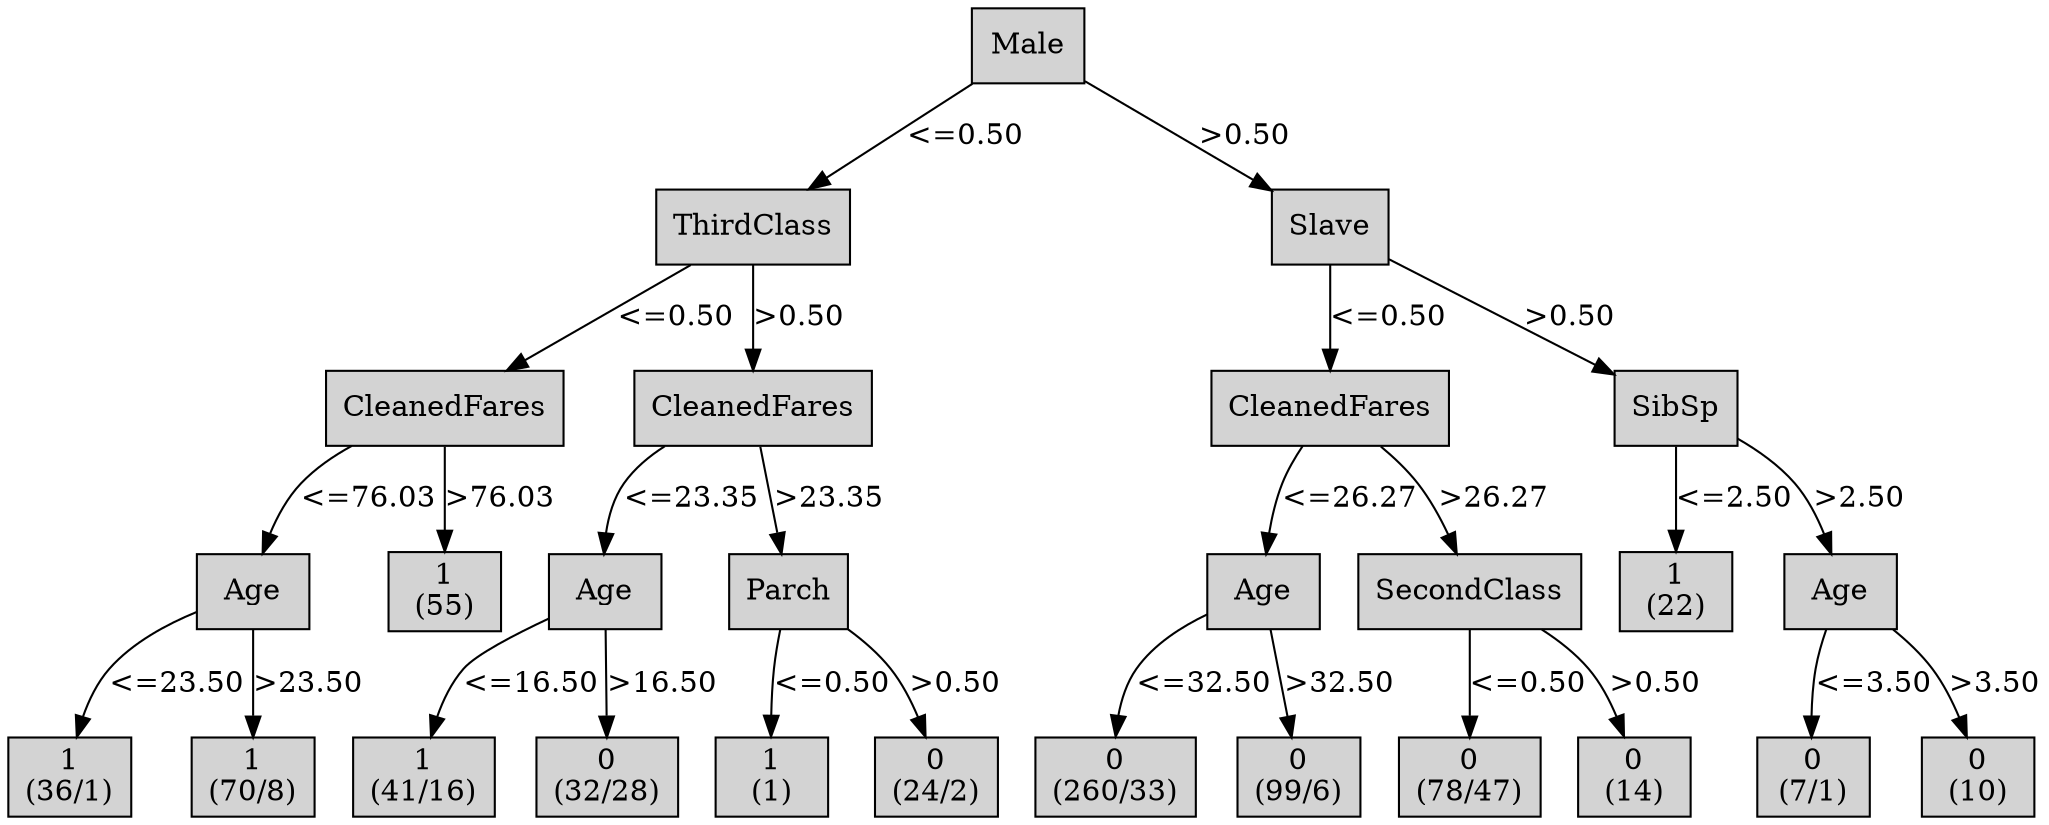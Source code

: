 digraph ID3_Tree {
"0" [shape=box, style=filled, label="Male
", weight=1]
"1" [shape=box, style=filled, label="ThirdClass
", weight=2]
0 -> 1 [ label = "<=0.50"];
"2" [shape=box, style=filled, label="CleanedFares
", weight=3]
1 -> 2 [ label = "<=0.50"];
"3" [shape=box, style=filled, label="Age
", weight=4]
2 -> 3 [ label = "<=76.03"];
"4" [shape=box, style=filled, label="1
(36/1)
", weight=5]
3 -> 4 [ label = "<=23.50"];
"5" [shape=box, style=filled, label="1
(70/8)
", weight=5]
3 -> 5 [ label = ">23.50"];
"6" [shape=box, style=filled, label="1
(55)
", weight=4]
2 -> 6 [ label = ">76.03"];
"7" [shape=box, style=filled, label="CleanedFares
", weight=3]
1 -> 7 [ label = ">0.50"];
"8" [shape=box, style=filled, label="Age
", weight=4]
7 -> 8 [ label = "<=23.35"];
"9" [shape=box, style=filled, label="1
(41/16)
", weight=5]
8 -> 9 [ label = "<=16.50"];
"10" [shape=box, style=filled, label="0
(32/28)
", weight=5]
8 -> 10 [ label = ">16.50"];
"11" [shape=box, style=filled, label="Parch
", weight=4]
7 -> 11 [ label = ">23.35"];
"12" [shape=box, style=filled, label="1
(1)
", weight=5]
11 -> 12 [ label = "<=0.50"];
"13" [shape=box, style=filled, label="0
(24/2)
", weight=5]
11 -> 13 [ label = ">0.50"];
"14" [shape=box, style=filled, label="Slave
", weight=2]
0 -> 14 [ label = ">0.50"];
"15" [shape=box, style=filled, label="CleanedFares
", weight=3]
14 -> 15 [ label = "<=0.50"];
"16" [shape=box, style=filled, label="Age
", weight=4]
15 -> 16 [ label = "<=26.27"];
"17" [shape=box, style=filled, label="0
(260/33)
", weight=5]
16 -> 17 [ label = "<=32.50"];
"18" [shape=box, style=filled, label="0
(99/6)
", weight=5]
16 -> 18 [ label = ">32.50"];
"19" [shape=box, style=filled, label="SecondClass
", weight=4]
15 -> 19 [ label = ">26.27"];
"20" [shape=box, style=filled, label="0
(78/47)
", weight=5]
19 -> 20 [ label = "<=0.50"];
"21" [shape=box, style=filled, label="0
(14)
", weight=5]
19 -> 21 [ label = ">0.50"];
"22" [shape=box, style=filled, label="SibSp
", weight=3]
14 -> 22 [ label = ">0.50"];
"23" [shape=box, style=filled, label="1
(22)
", weight=4]
22 -> 23 [ label = "<=2.50"];
"24" [shape=box, style=filled, label="Age
", weight=4]
22 -> 24 [ label = ">2.50"];
"25" [shape=box, style=filled, label="0
(7/1)
", weight=5]
24 -> 25 [ label = "<=3.50"];
"26" [shape=box, style=filled, label="0
(10)
", weight=5]
24 -> 26 [ label = ">3.50"];
{rank=same; 0;};
{rank=same; 1;14;};
{rank=same; 2;7;15;22;};
{rank=same; 3;6;8;11;16;19;23;24;};
{rank=same; 4;5;9;10;12;13;17;18;20;21;25;26;};
}